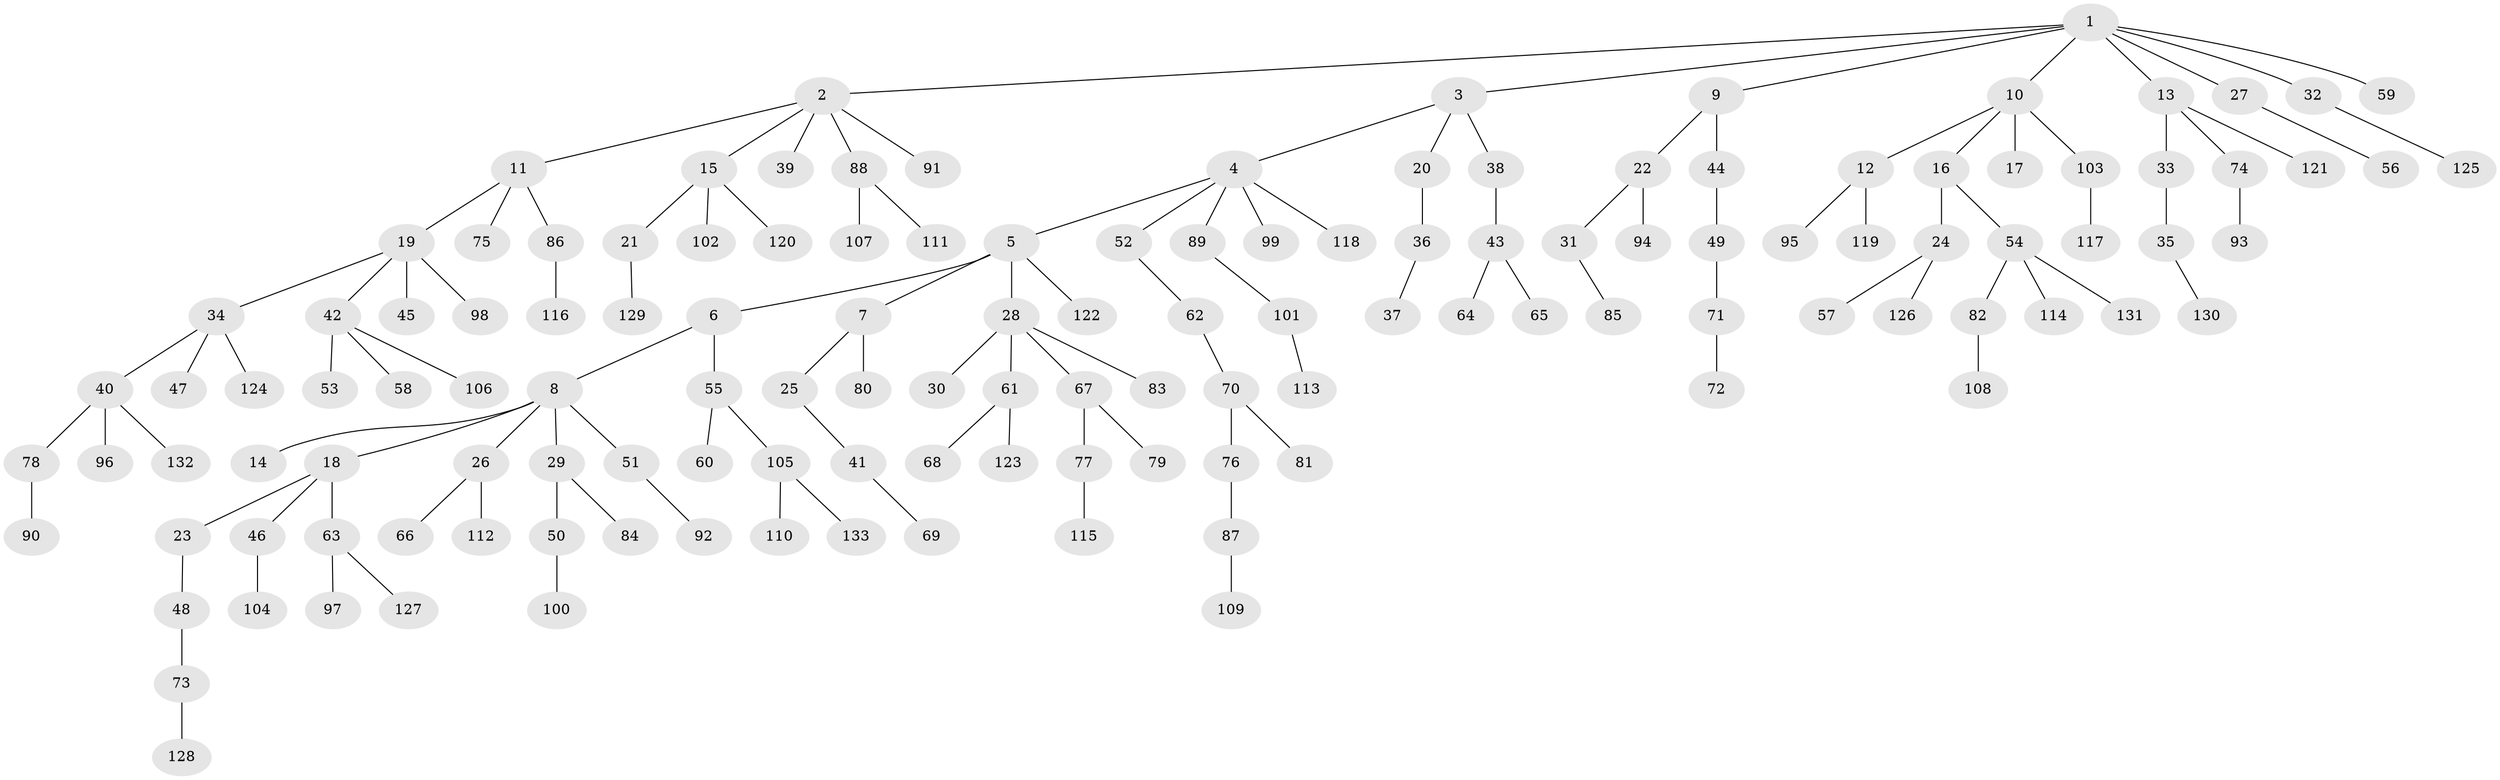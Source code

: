 // Generated by graph-tools (version 1.1) at 2025/26/03/09/25 03:26:31]
// undirected, 133 vertices, 132 edges
graph export_dot {
graph [start="1"]
  node [color=gray90,style=filled];
  1;
  2;
  3;
  4;
  5;
  6;
  7;
  8;
  9;
  10;
  11;
  12;
  13;
  14;
  15;
  16;
  17;
  18;
  19;
  20;
  21;
  22;
  23;
  24;
  25;
  26;
  27;
  28;
  29;
  30;
  31;
  32;
  33;
  34;
  35;
  36;
  37;
  38;
  39;
  40;
  41;
  42;
  43;
  44;
  45;
  46;
  47;
  48;
  49;
  50;
  51;
  52;
  53;
  54;
  55;
  56;
  57;
  58;
  59;
  60;
  61;
  62;
  63;
  64;
  65;
  66;
  67;
  68;
  69;
  70;
  71;
  72;
  73;
  74;
  75;
  76;
  77;
  78;
  79;
  80;
  81;
  82;
  83;
  84;
  85;
  86;
  87;
  88;
  89;
  90;
  91;
  92;
  93;
  94;
  95;
  96;
  97;
  98;
  99;
  100;
  101;
  102;
  103;
  104;
  105;
  106;
  107;
  108;
  109;
  110;
  111;
  112;
  113;
  114;
  115;
  116;
  117;
  118;
  119;
  120;
  121;
  122;
  123;
  124;
  125;
  126;
  127;
  128;
  129;
  130;
  131;
  132;
  133;
  1 -- 2;
  1 -- 3;
  1 -- 9;
  1 -- 10;
  1 -- 13;
  1 -- 27;
  1 -- 32;
  1 -- 59;
  2 -- 11;
  2 -- 15;
  2 -- 39;
  2 -- 88;
  2 -- 91;
  3 -- 4;
  3 -- 20;
  3 -- 38;
  4 -- 5;
  4 -- 52;
  4 -- 89;
  4 -- 99;
  4 -- 118;
  5 -- 6;
  5 -- 7;
  5 -- 28;
  5 -- 122;
  6 -- 8;
  6 -- 55;
  7 -- 25;
  7 -- 80;
  8 -- 14;
  8 -- 18;
  8 -- 26;
  8 -- 29;
  8 -- 51;
  9 -- 22;
  9 -- 44;
  10 -- 12;
  10 -- 16;
  10 -- 17;
  10 -- 103;
  11 -- 19;
  11 -- 75;
  11 -- 86;
  12 -- 95;
  12 -- 119;
  13 -- 33;
  13 -- 74;
  13 -- 121;
  15 -- 21;
  15 -- 102;
  15 -- 120;
  16 -- 24;
  16 -- 54;
  18 -- 23;
  18 -- 46;
  18 -- 63;
  19 -- 34;
  19 -- 42;
  19 -- 45;
  19 -- 98;
  20 -- 36;
  21 -- 129;
  22 -- 31;
  22 -- 94;
  23 -- 48;
  24 -- 57;
  24 -- 126;
  25 -- 41;
  26 -- 66;
  26 -- 112;
  27 -- 56;
  28 -- 30;
  28 -- 61;
  28 -- 67;
  28 -- 83;
  29 -- 50;
  29 -- 84;
  31 -- 85;
  32 -- 125;
  33 -- 35;
  34 -- 40;
  34 -- 47;
  34 -- 124;
  35 -- 130;
  36 -- 37;
  38 -- 43;
  40 -- 78;
  40 -- 96;
  40 -- 132;
  41 -- 69;
  42 -- 53;
  42 -- 58;
  42 -- 106;
  43 -- 64;
  43 -- 65;
  44 -- 49;
  46 -- 104;
  48 -- 73;
  49 -- 71;
  50 -- 100;
  51 -- 92;
  52 -- 62;
  54 -- 82;
  54 -- 114;
  54 -- 131;
  55 -- 60;
  55 -- 105;
  61 -- 68;
  61 -- 123;
  62 -- 70;
  63 -- 97;
  63 -- 127;
  67 -- 77;
  67 -- 79;
  70 -- 76;
  70 -- 81;
  71 -- 72;
  73 -- 128;
  74 -- 93;
  76 -- 87;
  77 -- 115;
  78 -- 90;
  82 -- 108;
  86 -- 116;
  87 -- 109;
  88 -- 107;
  88 -- 111;
  89 -- 101;
  101 -- 113;
  103 -- 117;
  105 -- 110;
  105 -- 133;
}
